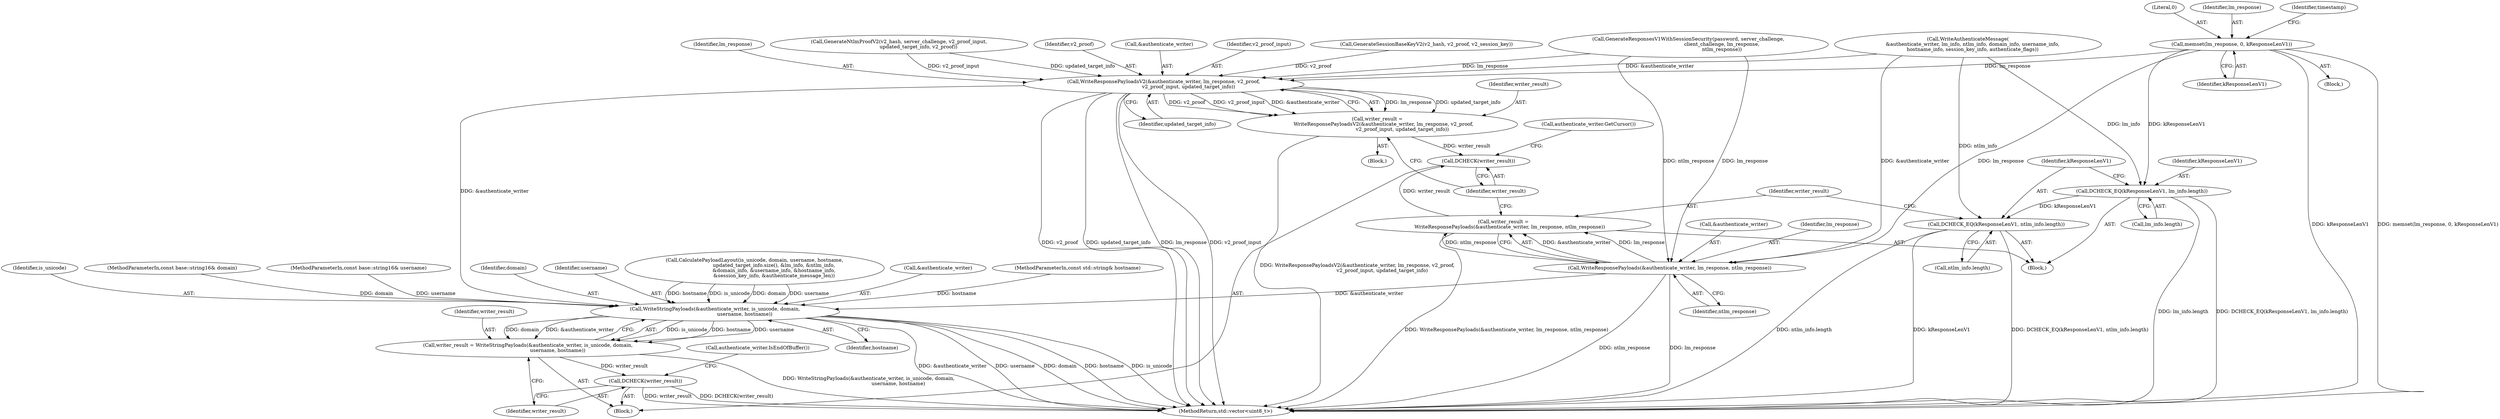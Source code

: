 digraph "0_Chrome_9cfe470d793da6e09b966d435c8fa2ba1625d5fe_3@API" {
"1000163" [label="(Call,memset(lm_response, 0, kResponseLenV1))"];
"1000299" [label="(Call,WriteResponsePayloadsV2(&authenticate_writer, lm_response, v2_proof,\n                                v2_proof_input, updated_target_info))"];
"1000297" [label="(Call,writer_result =\n        WriteResponsePayloadsV2(&authenticate_writer, lm_response, v2_proof,\n                                v2_proof_input, updated_target_info))"];
"1000325" [label="(Call,DCHECK(writer_result))"];
"1000334" [label="(Call,WriteStringPayloads(&authenticate_writer, is_unicode, domain,\n                                      username, hostname))"];
"1000332" [label="(Call,writer_result = WriteStringPayloads(&authenticate_writer, is_unicode, domain,\n                                      username, hostname))"];
"1000341" [label="(Call,DCHECK(writer_result))"];
"1000308" [label="(Call,DCHECK_EQ(kResponseLenV1, lm_info.length))"];
"1000313" [label="(Call,DCHECK_EQ(kResponseLenV1, ntlm_info.length))"];
"1000320" [label="(Call,WriteResponsePayloads(&authenticate_writer, lm_response, ntlm_response))"];
"1000318" [label="(Call,writer_result =\n        WriteResponsePayloads(&authenticate_writer, lm_response, ntlm_response))"];
"1000139" [label="(Block,)"];
"1000166" [label="(Identifier,kResponseLenV1)"];
"1000325" [label="(Call,DCHECK(writer_result))"];
"1000326" [label="(Identifier,writer_result)"];
"1000307" [label="(Block,)"];
"1000321" [label="(Call,&authenticate_writer)"];
"1000315" [label="(Call,ntlm_info.length)"];
"1000319" [label="(Identifier,writer_result)"];
"1000314" [label="(Identifier,kResponseLenV1)"];
"1000186" [label="(Call,GenerateNtlmProofV2(v2_hash, server_challenge, v2_proof_input,\n                         updated_target_info, v2_proof))"];
"1000334" [label="(Call,WriteStringPayloads(&authenticate_writer, is_unicode, domain,\n                                      username, hostname))"];
"1000335" [label="(Call,&authenticate_writer)"];
"1000297" [label="(Call,writer_result =\n        WriteResponsePayloadsV2(&authenticate_writer, lm_response, v2_proof,\n                                v2_proof_input, updated_target_info))"];
"1000332" [label="(Call,writer_result = WriteStringPayloads(&authenticate_writer, is_unicode, domain,\n                                      username, hostname))"];
"1000303" [label="(Identifier,v2_proof)"];
"1000104" [label="(MethodParameterIn,const std::string& hostname)"];
"1000323" [label="(Identifier,lm_response)"];
"1000165" [label="(Literal,0)"];
"1000110" [label="(Block,)"];
"1000305" [label="(Identifier,updated_target_info)"];
"1000340" [label="(Identifier,hostname)"];
"1000164" [label="(Identifier,lm_response)"];
"1000337" [label="(Identifier,is_unicode)"];
"1000101" [label="(MethodParameterIn,const base::string16& domain)"];
"1000309" [label="(Identifier,kResponseLenV1)"];
"1000308" [label="(Call,DCHECK_EQ(kResponseLenV1, lm_info.length))"];
"1000169" [label="(Identifier,timestamp)"];
"1000298" [label="(Identifier,writer_result)"];
"1000296" [label="(Block,)"];
"1000299" [label="(Call,WriteResponsePayloadsV2(&authenticate_writer, lm_response, v2_proof,\n                                v2_proof_input, updated_target_info))"];
"1000320" [label="(Call,WriteResponsePayloads(&authenticate_writer, lm_response, ntlm_response))"];
"1000300" [label="(Call,&authenticate_writer)"];
"1000341" [label="(Call,DCHECK(writer_result))"];
"1000207" [label="(Call,GenerateResponsesV1WithSessionSecurity(password, server_challenge,\n                                           client_challenge, lm_response,\n                                           ntlm_response))"];
"1000344" [label="(Call,authenticate_writer.IsEndOfBuffer())"];
"1000304" [label="(Identifier,v2_proof_input)"];
"1000163" [label="(Call,memset(lm_response, 0, kResponseLenV1))"];
"1000102" [label="(MethodParameterIn,const base::string16& username)"];
"1000338" [label="(Identifier,domain)"];
"1000192" [label="(Call,GenerateSessionBaseKeyV2(v2_hash, v2_proof, v2_session_key))"];
"1000313" [label="(Call,DCHECK_EQ(kResponseLenV1, ntlm_info.length))"];
"1000260" [label="(Call,WriteAuthenticateMessage(\n      &authenticate_writer, lm_info, ntlm_info, domain_info, username_info,\n      hostname_info, session_key_info, authenticate_flags))"];
"1000333" [label="(Identifier,writer_result)"];
"1000339" [label="(Identifier,username)"];
"1000328" [label="(Call,authenticate_writer.GetCursor())"];
"1000236" [label="(Call,CalculatePayloadLayout(is_unicode, domain, username, hostname,\n                         updated_target_info.size(), &lm_info, &ntlm_info,\n                         &domain_info, &username_info, &hostname_info,\n                         &session_key_info, &authenticate_message_len))"];
"1000310" [label="(Call,lm_info.length)"];
"1000302" [label="(Identifier,lm_response)"];
"1000342" [label="(Identifier,writer_result)"];
"1000324" [label="(Identifier,ntlm_response)"];
"1000318" [label="(Call,writer_result =\n        WriteResponsePayloads(&authenticate_writer, lm_response, ntlm_response))"];
"1000369" [label="(MethodReturn,std::vector<uint8_t>)"];
"1000163" -> "1000139"  [label="AST: "];
"1000163" -> "1000166"  [label="CFG: "];
"1000164" -> "1000163"  [label="AST: "];
"1000165" -> "1000163"  [label="AST: "];
"1000166" -> "1000163"  [label="AST: "];
"1000169" -> "1000163"  [label="CFG: "];
"1000163" -> "1000369"  [label="DDG: kResponseLenV1"];
"1000163" -> "1000369"  [label="DDG: memset(lm_response, 0, kResponseLenV1)"];
"1000163" -> "1000299"  [label="DDG: lm_response"];
"1000163" -> "1000308"  [label="DDG: kResponseLenV1"];
"1000163" -> "1000320"  [label="DDG: lm_response"];
"1000299" -> "1000297"  [label="AST: "];
"1000299" -> "1000305"  [label="CFG: "];
"1000300" -> "1000299"  [label="AST: "];
"1000302" -> "1000299"  [label="AST: "];
"1000303" -> "1000299"  [label="AST: "];
"1000304" -> "1000299"  [label="AST: "];
"1000305" -> "1000299"  [label="AST: "];
"1000297" -> "1000299"  [label="CFG: "];
"1000299" -> "1000369"  [label="DDG: v2_proof_input"];
"1000299" -> "1000369"  [label="DDG: v2_proof"];
"1000299" -> "1000369"  [label="DDG: updated_target_info"];
"1000299" -> "1000369"  [label="DDG: lm_response"];
"1000299" -> "1000297"  [label="DDG: lm_response"];
"1000299" -> "1000297"  [label="DDG: updated_target_info"];
"1000299" -> "1000297"  [label="DDG: v2_proof"];
"1000299" -> "1000297"  [label="DDG: v2_proof_input"];
"1000299" -> "1000297"  [label="DDG: &authenticate_writer"];
"1000260" -> "1000299"  [label="DDG: &authenticate_writer"];
"1000207" -> "1000299"  [label="DDG: lm_response"];
"1000192" -> "1000299"  [label="DDG: v2_proof"];
"1000186" -> "1000299"  [label="DDG: v2_proof_input"];
"1000186" -> "1000299"  [label="DDG: updated_target_info"];
"1000299" -> "1000334"  [label="DDG: &authenticate_writer"];
"1000297" -> "1000296"  [label="AST: "];
"1000298" -> "1000297"  [label="AST: "];
"1000326" -> "1000297"  [label="CFG: "];
"1000297" -> "1000369"  [label="DDG: WriteResponsePayloadsV2(&authenticate_writer, lm_response, v2_proof,\n                                v2_proof_input, updated_target_info)"];
"1000297" -> "1000325"  [label="DDG: writer_result"];
"1000325" -> "1000110"  [label="AST: "];
"1000325" -> "1000326"  [label="CFG: "];
"1000326" -> "1000325"  [label="AST: "];
"1000328" -> "1000325"  [label="CFG: "];
"1000318" -> "1000325"  [label="DDG: writer_result"];
"1000334" -> "1000332"  [label="AST: "];
"1000334" -> "1000340"  [label="CFG: "];
"1000335" -> "1000334"  [label="AST: "];
"1000337" -> "1000334"  [label="AST: "];
"1000338" -> "1000334"  [label="AST: "];
"1000339" -> "1000334"  [label="AST: "];
"1000340" -> "1000334"  [label="AST: "];
"1000332" -> "1000334"  [label="CFG: "];
"1000334" -> "1000369"  [label="DDG: username"];
"1000334" -> "1000369"  [label="DDG: domain"];
"1000334" -> "1000369"  [label="DDG: hostname"];
"1000334" -> "1000369"  [label="DDG: is_unicode"];
"1000334" -> "1000369"  [label="DDG: &authenticate_writer"];
"1000334" -> "1000332"  [label="DDG: is_unicode"];
"1000334" -> "1000332"  [label="DDG: hostname"];
"1000334" -> "1000332"  [label="DDG: username"];
"1000334" -> "1000332"  [label="DDG: domain"];
"1000334" -> "1000332"  [label="DDG: &authenticate_writer"];
"1000320" -> "1000334"  [label="DDG: &authenticate_writer"];
"1000236" -> "1000334"  [label="DDG: is_unicode"];
"1000236" -> "1000334"  [label="DDG: domain"];
"1000236" -> "1000334"  [label="DDG: username"];
"1000236" -> "1000334"  [label="DDG: hostname"];
"1000101" -> "1000334"  [label="DDG: domain"];
"1000102" -> "1000334"  [label="DDG: username"];
"1000104" -> "1000334"  [label="DDG: hostname"];
"1000332" -> "1000110"  [label="AST: "];
"1000333" -> "1000332"  [label="AST: "];
"1000342" -> "1000332"  [label="CFG: "];
"1000332" -> "1000369"  [label="DDG: WriteStringPayloads(&authenticate_writer, is_unicode, domain,\n                                      username, hostname)"];
"1000332" -> "1000341"  [label="DDG: writer_result"];
"1000341" -> "1000110"  [label="AST: "];
"1000341" -> "1000342"  [label="CFG: "];
"1000342" -> "1000341"  [label="AST: "];
"1000344" -> "1000341"  [label="CFG: "];
"1000341" -> "1000369"  [label="DDG: writer_result"];
"1000341" -> "1000369"  [label="DDG: DCHECK(writer_result)"];
"1000308" -> "1000307"  [label="AST: "];
"1000308" -> "1000310"  [label="CFG: "];
"1000309" -> "1000308"  [label="AST: "];
"1000310" -> "1000308"  [label="AST: "];
"1000314" -> "1000308"  [label="CFG: "];
"1000308" -> "1000369"  [label="DDG: lm_info.length"];
"1000308" -> "1000369"  [label="DDG: DCHECK_EQ(kResponseLenV1, lm_info.length)"];
"1000260" -> "1000308"  [label="DDG: lm_info"];
"1000308" -> "1000313"  [label="DDG: kResponseLenV1"];
"1000313" -> "1000307"  [label="AST: "];
"1000313" -> "1000315"  [label="CFG: "];
"1000314" -> "1000313"  [label="AST: "];
"1000315" -> "1000313"  [label="AST: "];
"1000319" -> "1000313"  [label="CFG: "];
"1000313" -> "1000369"  [label="DDG: ntlm_info.length"];
"1000313" -> "1000369"  [label="DDG: DCHECK_EQ(kResponseLenV1, ntlm_info.length)"];
"1000313" -> "1000369"  [label="DDG: kResponseLenV1"];
"1000260" -> "1000313"  [label="DDG: ntlm_info"];
"1000320" -> "1000318"  [label="AST: "];
"1000320" -> "1000324"  [label="CFG: "];
"1000321" -> "1000320"  [label="AST: "];
"1000323" -> "1000320"  [label="AST: "];
"1000324" -> "1000320"  [label="AST: "];
"1000318" -> "1000320"  [label="CFG: "];
"1000320" -> "1000369"  [label="DDG: ntlm_response"];
"1000320" -> "1000369"  [label="DDG: lm_response"];
"1000320" -> "1000318"  [label="DDG: &authenticate_writer"];
"1000320" -> "1000318"  [label="DDG: lm_response"];
"1000320" -> "1000318"  [label="DDG: ntlm_response"];
"1000260" -> "1000320"  [label="DDG: &authenticate_writer"];
"1000207" -> "1000320"  [label="DDG: lm_response"];
"1000207" -> "1000320"  [label="DDG: ntlm_response"];
"1000318" -> "1000307"  [label="AST: "];
"1000319" -> "1000318"  [label="AST: "];
"1000326" -> "1000318"  [label="CFG: "];
"1000318" -> "1000369"  [label="DDG: WriteResponsePayloads(&authenticate_writer, lm_response, ntlm_response)"];
}
